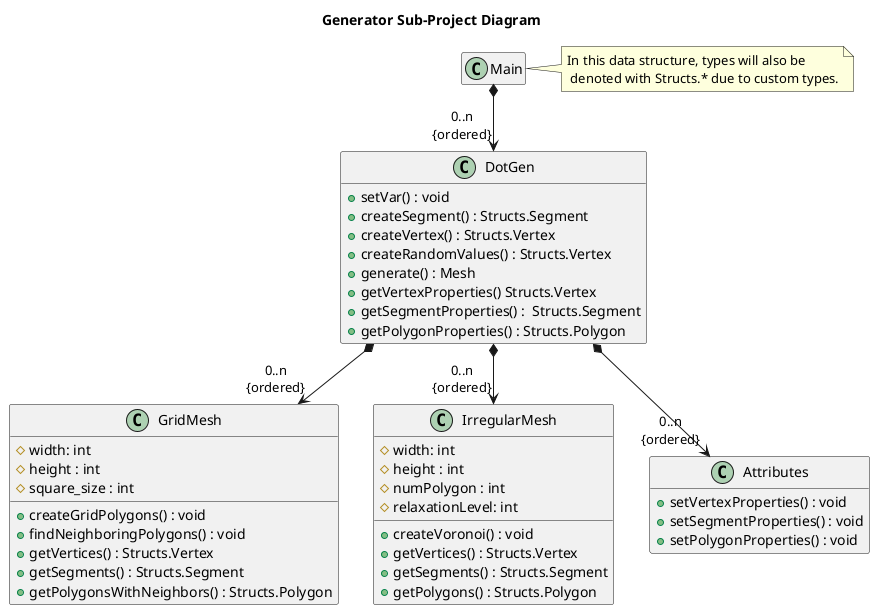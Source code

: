 @startuml

hide empty members
skinparam linetype polyline

title "Generator Sub-Project Diagram"

class Main {}
note right of Main: In this data structure, types will also be\n denoted with Structs.* due to custom types.
class DotGen{
+ setVar() : void
+createSegment() : Structs.Segment
+createVertex() : Structs.Vertex
+createRandomValues() : Structs.Vertex
+generate() : Mesh
    + getVertexProperties() Structs.Vertex
    + getSegmentProperties() :  Structs.Segment
    + getPolygonProperties() : Structs.Polygon
}
class GridMesh {
# width: int
# height : int
# square_size : int
    + createGridPolygons() : void
    + findNeighboringPolygons() : void
    + getVertices() : Structs.Vertex
    + getSegments() : Structs.Segment
    + getPolygonsWithNeighbors() : Structs.Polygon
}

class IrregularMesh {
# width: int
# height : int
# numPolygon : int
# relaxationLevel: int
    + createVoronoi() : void
    + getVertices() : Structs.Vertex
    + getSegments() : Structs.Segment
    + getPolygons() : Structs.Polygon
}

class Attributes {
    + setVertexProperties() : void
    + setSegmentProperties() : void
    + setPolygonProperties() : void
}




Main *--> "0..n\n{ordered}" DotGen
DotGen *--> "0..n\n{ordered}" GridMesh
DotGen *--> "0..n\n{ordered}" IrregularMesh
DotGen *--> "0..n\n{ordered}" Attributes

@enduml